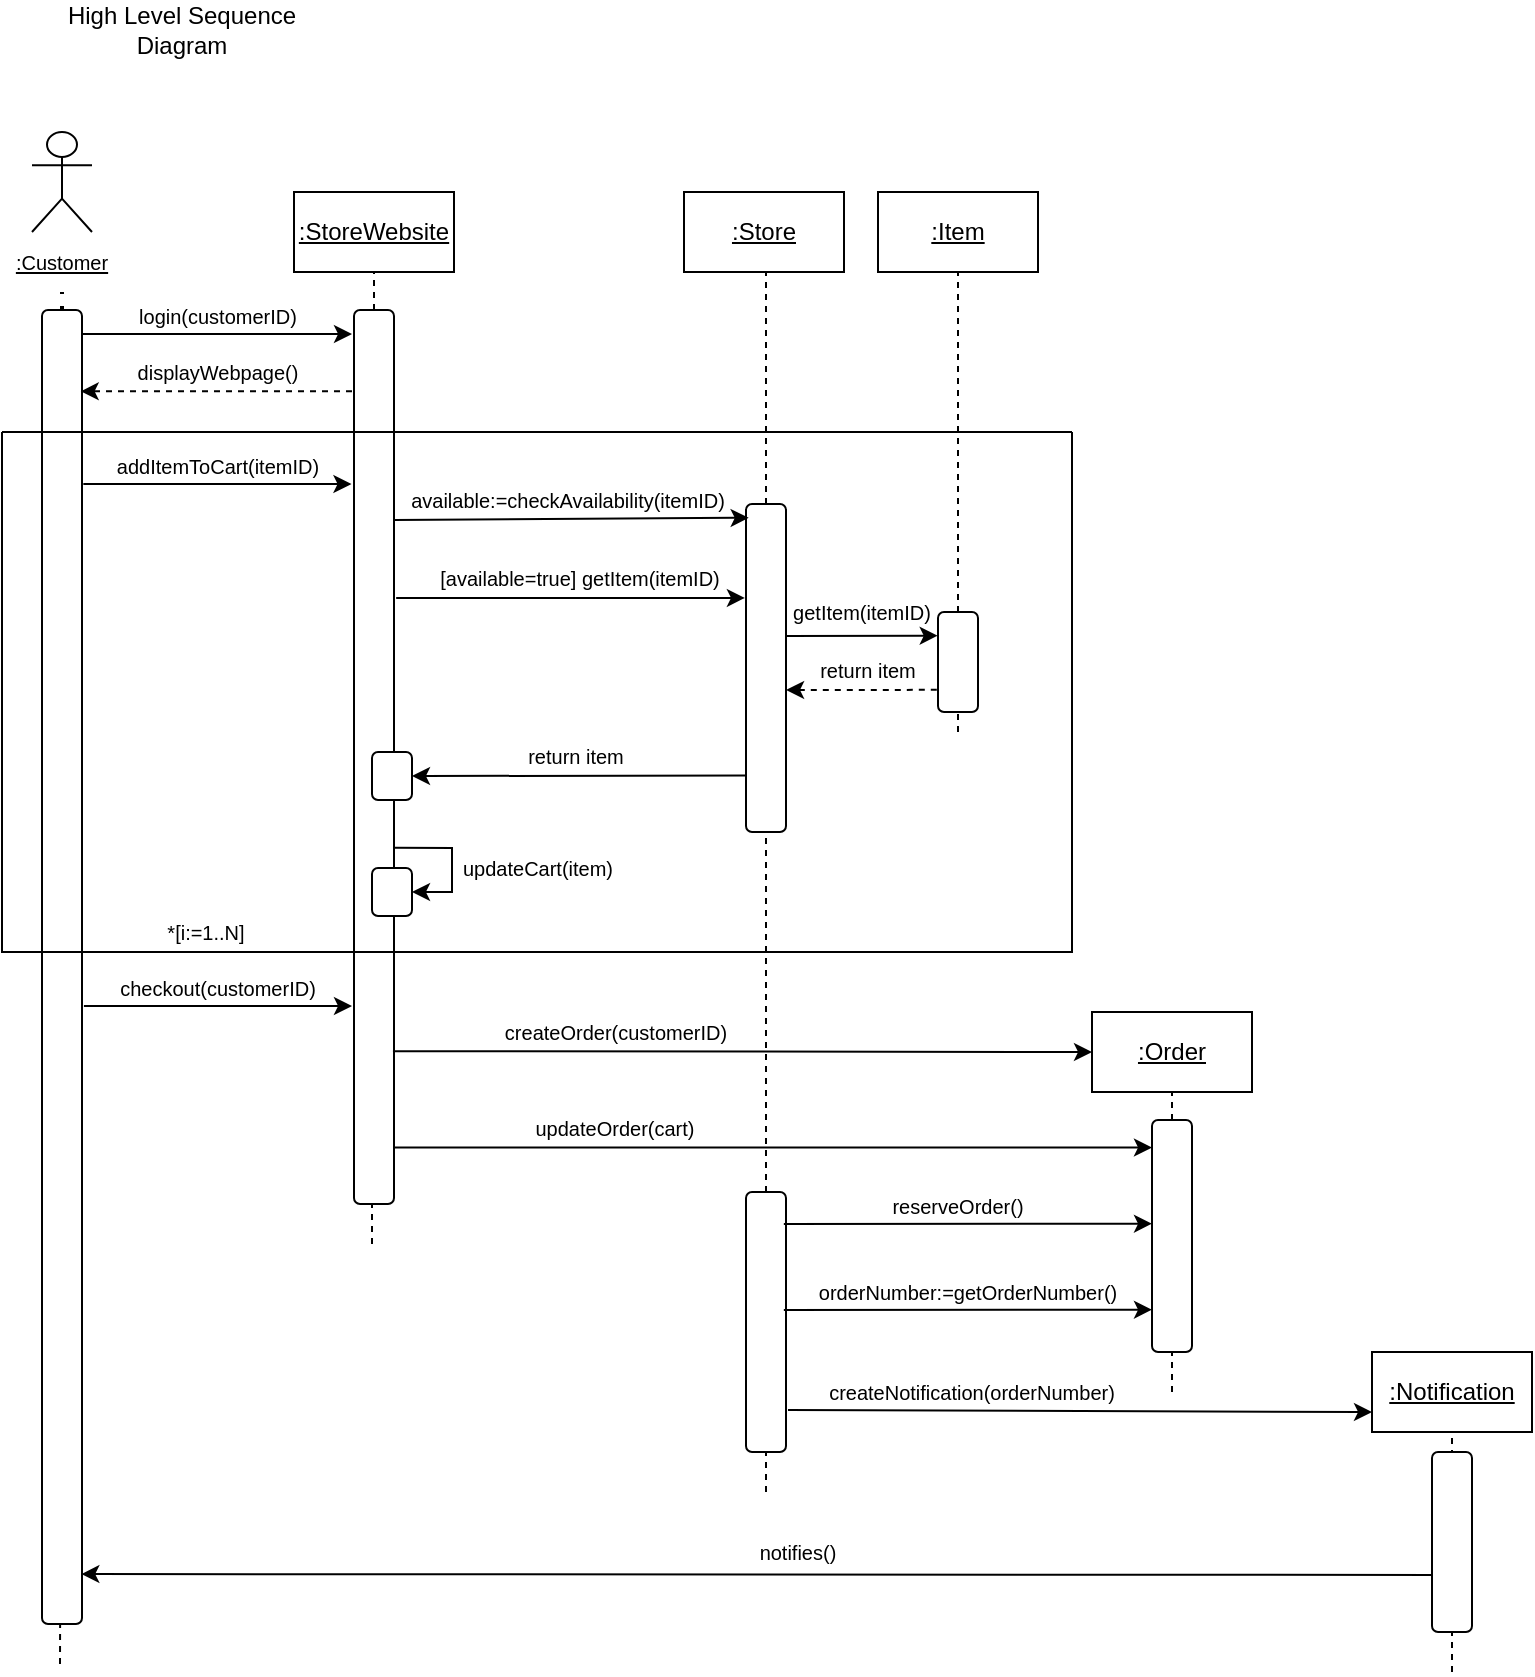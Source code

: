 <mxfile version="20.8.10" type="device"><diagram id="kgpKYQtTHZ0yAKxKKP6v" name="Page-1"><mxGraphModel dx="1219" dy="722" grid="1" gridSize="10" guides="1" tooltips="1" connect="1" arrows="1" fold="1" page="1" pageScale="1" pageWidth="850" pageHeight="1100" math="0" shadow="0"><root><mxCell id="0"/><mxCell id="1" parent="0"/><mxCell id="8T9agcDQi8NIhrJbf6zt-1" value="" style="shape=umlActor;verticalLabelPosition=bottom;verticalAlign=top;html=1;outlineConnect=0;" parent="1" vertex="1"><mxGeometry x="65" y="94" width="30" height="50" as="geometry"/></mxCell><mxCell id="8T9agcDQi8NIhrJbf6zt-4" value="&lt;u&gt;:StoreWebsite&lt;/u&gt;" style="rounded=0;whiteSpace=wrap;html=1;" parent="1" vertex="1"><mxGeometry x="196" y="124" width="80" height="40" as="geometry"/></mxCell><mxCell id="8T9agcDQi8NIhrJbf6zt-12" value="" style="endArrow=none;dashed=1;html=1;rounded=0;entryX=0.5;entryY=1;entryDx=0;entryDy=0;startArrow=none;" parent="1" source="8T9agcDQi8NIhrJbf6zt-25" target="8T9agcDQi8NIhrJbf6zt-4" edge="1"><mxGeometry width="50" height="50" relative="1" as="geometry"><mxPoint x="236" y="884" as="sourcePoint"/><mxPoint x="256" y="214" as="targetPoint"/></mxGeometry></mxCell><mxCell id="8T9agcDQi8NIhrJbf6zt-13" value="&lt;u&gt;:Order&lt;/u&gt;" style="rounded=0;whiteSpace=wrap;html=1;" parent="1" vertex="1"><mxGeometry x="595" y="534" width="80" height="40" as="geometry"/></mxCell><mxCell id="8T9agcDQi8NIhrJbf6zt-14" value="" style="endArrow=none;dashed=1;html=1;rounded=0;entryX=0.5;entryY=1;entryDx=0;entryDy=0;startArrow=none;" parent="1" source="8T9agcDQi8NIhrJbf6zt-27" target="8T9agcDQi8NIhrJbf6zt-13" edge="1"><mxGeometry width="50" height="50" relative="1" as="geometry"><mxPoint x="635" y="1294" as="sourcePoint"/><mxPoint x="665" y="664" as="targetPoint"/></mxGeometry></mxCell><mxCell id="8T9agcDQi8NIhrJbf6zt-15" value="&lt;u&gt;:Store&lt;/u&gt;" style="rounded=0;whiteSpace=wrap;html=1;" parent="1" vertex="1"><mxGeometry x="391" y="124" width="80" height="40" as="geometry"/></mxCell><mxCell id="8T9agcDQi8NIhrJbf6zt-16" value="" style="endArrow=none;dashed=1;html=1;rounded=0;entryX=0.5;entryY=1;entryDx=0;entryDy=0;startArrow=none;" parent="1" source="8T9agcDQi8NIhrJbf6zt-46" edge="1"><mxGeometry width="50" height="50" relative="1" as="geometry"><mxPoint x="432" y="884" as="sourcePoint"/><mxPoint x="432" y="164" as="targetPoint"/></mxGeometry></mxCell><mxCell id="8T9agcDQi8NIhrJbf6zt-17" value="&lt;u&gt;:Notification&lt;/u&gt;" style="rounded=0;whiteSpace=wrap;html=1;" parent="1" vertex="1"><mxGeometry x="735" y="704" width="80" height="40" as="geometry"/></mxCell><mxCell id="8T9agcDQi8NIhrJbf6zt-18" value="" style="endArrow=none;dashed=1;html=1;rounded=0;entryX=0.5;entryY=1;entryDx=0;entryDy=0;" parent="1" target="8T9agcDQi8NIhrJbf6zt-17" edge="1"><mxGeometry width="50" height="50" relative="1" as="geometry"><mxPoint x="775" y="864" as="sourcePoint"/><mxPoint x="815" y="254" as="targetPoint"/></mxGeometry></mxCell><mxCell id="8T9agcDQi8NIhrJbf6zt-22" value="" style="endArrow=none;dashed=1;html=1;rounded=0;" parent="1" target="8T9agcDQi8NIhrJbf6zt-21" edge="1"><mxGeometry width="50" height="50" relative="1" as="geometry"><mxPoint x="79" y="860" as="sourcePoint"/><mxPoint x="79.96" y="164" as="targetPoint"/></mxGeometry></mxCell><mxCell id="8T9agcDQi8NIhrJbf6zt-21" value="" style="rounded=1;whiteSpace=wrap;html=1;" parent="1" vertex="1"><mxGeometry x="70" y="183" width="20" height="657" as="geometry"/></mxCell><mxCell id="8T9agcDQi8NIhrJbf6zt-26" value="" style="endArrow=none;dashed=1;html=1;rounded=0;entryX=0.45;entryY=1;entryDx=0;entryDy=0;entryPerimeter=0;" parent="1" target="8T9agcDQi8NIhrJbf6zt-25" edge="1"><mxGeometry width="50" height="50" relative="1" as="geometry"><mxPoint x="235" y="650" as="sourcePoint"/><mxPoint x="236" y="164" as="targetPoint"/></mxGeometry></mxCell><mxCell id="8T9agcDQi8NIhrJbf6zt-25" value="" style="rounded=1;whiteSpace=wrap;html=1;" parent="1" vertex="1"><mxGeometry x="226" y="183" width="20" height="447" as="geometry"/></mxCell><mxCell id="8T9agcDQi8NIhrJbf6zt-28" value="" style="endArrow=none;dashed=1;html=1;rounded=0;entryX=0.5;entryY=1;entryDx=0;entryDy=0;" parent="1" target="8T9agcDQi8NIhrJbf6zt-27" edge="1"><mxGeometry width="50" height="50" relative="1" as="geometry"><mxPoint x="635" y="724" as="sourcePoint"/><mxPoint x="635" y="574" as="targetPoint"/></mxGeometry></mxCell><mxCell id="8T9agcDQi8NIhrJbf6zt-27" value="" style="rounded=1;whiteSpace=wrap;html=1;" parent="1" vertex="1"><mxGeometry x="625" y="588" width="20" height="116" as="geometry"/></mxCell><mxCell id="8T9agcDQi8NIhrJbf6zt-33" value="&lt;font style=&quot;font-size: 10px;&quot;&gt;login(customerID)&lt;/font&gt;" style="text;html=1;strokeColor=none;fillColor=none;align=center;verticalAlign=middle;whiteSpace=wrap;rounded=0;" parent="1" vertex="1"><mxGeometry x="103" y="176" width="110" height="20" as="geometry"/></mxCell><mxCell id="8T9agcDQi8NIhrJbf6zt-34" value="" style="endArrow=classic;html=1;rounded=0;exitX=1.024;exitY=0.057;exitDx=0;exitDy=0;exitPerimeter=0;" parent="1" edge="1"><mxGeometry width="50" height="50" relative="1" as="geometry"><mxPoint x="90.48" y="195.05" as="sourcePoint"/><mxPoint x="225" y="195" as="targetPoint"/></mxGeometry></mxCell><mxCell id="8T9agcDQi8NIhrJbf6zt-37" value="" style="endArrow=classic;html=1;rounded=0;fontSize=10;entryX=0.967;entryY=0.081;entryDx=0;entryDy=0;entryPerimeter=0;exitX=0;exitY=0.081;exitDx=0;exitDy=0;exitPerimeter=0;dashed=1;" parent="1" edge="1"><mxGeometry width="50" height="50" relative="1" as="geometry"><mxPoint x="225" y="223.65" as="sourcePoint"/><mxPoint x="89.34" y="223.65" as="targetPoint"/></mxGeometry></mxCell><mxCell id="8T9agcDQi8NIhrJbf6zt-38" value="&lt;font style=&quot;font-size: 10px;&quot;&gt;displayWebpage()&lt;/font&gt;" style="text;html=1;strokeColor=none;fillColor=none;align=center;verticalAlign=middle;whiteSpace=wrap;rounded=0;" parent="1" vertex="1"><mxGeometry x="103" y="204" width="110" height="20" as="geometry"/></mxCell><mxCell id="8T9agcDQi8NIhrJbf6zt-39" value="" style="endArrow=classic;html=1;rounded=0;exitX=1.033;exitY=0.04;exitDx=0;exitDy=0;exitPerimeter=0;entryX=-0.013;entryY=0.04;entryDx=0;entryDy=0;entryPerimeter=0;" parent="1" edge="1"><mxGeometry width="50" height="50" relative="1" as="geometry"><mxPoint x="90.66" y="270.0" as="sourcePoint"/><mxPoint x="224.74" y="270.0" as="targetPoint"/></mxGeometry></mxCell><mxCell id="8T9agcDQi8NIhrJbf6zt-40" value="&lt;font style=&quot;font-size: 10px;&quot;&gt;addItemToCart(itemID)&lt;/font&gt;" style="text;html=1;strokeColor=none;fillColor=none;align=center;verticalAlign=middle;whiteSpace=wrap;rounded=0;" parent="1" vertex="1"><mxGeometry x="103" y="251" width="110" height="20" as="geometry"/></mxCell><mxCell id="8T9agcDQi8NIhrJbf6zt-47" value="" style="endArrow=none;dashed=1;html=1;rounded=0;entryX=0.5;entryY=1;entryDx=0;entryDy=0;" parent="1" target="8T9agcDQi8NIhrJbf6zt-46" edge="1"><mxGeometry width="50" height="50" relative="1" as="geometry"><mxPoint x="432" y="774" as="sourcePoint"/><mxPoint x="432" y="164" as="targetPoint"/></mxGeometry></mxCell><mxCell id="8T9agcDQi8NIhrJbf6zt-46" value="" style="rounded=1;whiteSpace=wrap;html=1;" parent="1" vertex="1"><mxGeometry x="422" y="280" width="20" height="164" as="geometry"/></mxCell><mxCell id="8T9agcDQi8NIhrJbf6zt-53" value="&lt;font style=&quot;font-size: 10px;&quot;&gt;available:=checkAvailability(itemID)&lt;/font&gt;" style="text;html=1;strokeColor=none;fillColor=none;align=center;verticalAlign=middle;whiteSpace=wrap;rounded=0;" parent="1" vertex="1"><mxGeometry x="244.34" y="268" width="177.66" height="20" as="geometry"/></mxCell><mxCell id="8T9agcDQi8NIhrJbf6zt-54" value="" style="endArrow=classic;html=1;rounded=0;exitX=1.033;exitY=0.04;exitDx=0;exitDy=0;exitPerimeter=0;entryX=0.067;entryY=0.042;entryDx=0;entryDy=0;entryPerimeter=0;" parent="1" target="8T9agcDQi8NIhrJbf6zt-46" edge="1"><mxGeometry width="50" height="50" relative="1" as="geometry"><mxPoint x="246.0" y="288" as="sourcePoint"/><mxPoint x="425" y="289" as="targetPoint"/></mxGeometry></mxCell><mxCell id="8T9agcDQi8NIhrJbf6zt-55" value="&lt;u&gt;:Item&lt;/u&gt;" style="rounded=0;whiteSpace=wrap;html=1;" parent="1" vertex="1"><mxGeometry x="488" y="124" width="80" height="40" as="geometry"/></mxCell><mxCell id="8T9agcDQi8NIhrJbf6zt-56" value="" style="endArrow=none;dashed=1;html=1;rounded=0;entryX=0.5;entryY=1;entryDx=0;entryDy=0;startArrow=none;" parent="1" source="8T9agcDQi8NIhrJbf6zt-58" target="8T9agcDQi8NIhrJbf6zt-55" edge="1"><mxGeometry width="50" height="50" relative="1" as="geometry"><mxPoint x="528" y="1063" as="sourcePoint"/><mxPoint x="558" y="433" as="targetPoint"/></mxGeometry></mxCell><mxCell id="8T9agcDQi8NIhrJbf6zt-57" value="" style="endArrow=none;dashed=1;html=1;rounded=0;entryX=0.5;entryY=1;entryDx=0;entryDy=0;" parent="1" target="8T9agcDQi8NIhrJbf6zt-58" edge="1"><mxGeometry width="50" height="50" relative="1" as="geometry"><mxPoint x="528" y="394" as="sourcePoint"/><mxPoint x="528" y="343" as="targetPoint"/></mxGeometry></mxCell><mxCell id="8T9agcDQi8NIhrJbf6zt-58" value="" style="rounded=1;whiteSpace=wrap;html=1;" parent="1" vertex="1"><mxGeometry x="518" y="334" width="20" height="50" as="geometry"/></mxCell><mxCell id="8T9agcDQi8NIhrJbf6zt-63" value="&lt;font style=&quot;font-size: 10px;&quot;&gt;[available=true] getItem(itemID)&lt;/font&gt;" style="text;html=1;strokeColor=none;fillColor=none;align=center;verticalAlign=middle;whiteSpace=wrap;rounded=0;" parent="1" vertex="1"><mxGeometry x="254" y="307" width="170" height="20" as="geometry"/></mxCell><mxCell id="8T9agcDQi8NIhrJbf6zt-64" value="" style="endArrow=classic;html=1;rounded=0;exitX=1.054;exitY=0.22;exitDx=0;exitDy=0;exitPerimeter=0;entryX=0.985;entryY=0.997;entryDx=0;entryDy=0;entryPerimeter=0;" parent="1" target="8T9agcDQi8NIhrJbf6zt-63" edge="1"><mxGeometry width="50" height="50" relative="1" as="geometry"><mxPoint x="247.08" y="327" as="sourcePoint"/><mxPoint x="415" y="324" as="targetPoint"/></mxGeometry></mxCell><mxCell id="8T9agcDQi8NIhrJbf6zt-65" value="&lt;u&gt;:Customer&lt;/u&gt;" style="text;html=1;strokeColor=none;fillColor=none;align=center;verticalAlign=middle;whiteSpace=wrap;rounded=0;fontSize=10;" parent="1" vertex="1"><mxGeometry x="50" y="144" width="60" height="30" as="geometry"/></mxCell><mxCell id="8T9agcDQi8NIhrJbf6zt-66" value="" style="endArrow=none;dashed=1;html=1;dashPattern=1 3;strokeWidth=2;rounded=0;fontSize=10;exitX=0.5;exitY=0;exitDx=0;exitDy=0;" parent="1" source="8T9agcDQi8NIhrJbf6zt-21" target="8T9agcDQi8NIhrJbf6zt-65" edge="1"><mxGeometry width="50" height="50" relative="1" as="geometry"><mxPoint x="95" y="204" as="sourcePoint"/><mxPoint x="145" y="154" as="targetPoint"/></mxGeometry></mxCell><mxCell id="8T9agcDQi8NIhrJbf6zt-67" value="" style="endArrow=classic;html=1;rounded=0;fontSize=10;dashed=1;exitX=-0.03;exitY=0.288;exitDx=0;exitDy=0;exitPerimeter=0;entryX=1.002;entryY=0.438;entryDx=0;entryDy=0;entryPerimeter=0;" parent="1" edge="1"><mxGeometry width="50" height="50" relative="1" as="geometry"><mxPoint x="517.4" y="372.928" as="sourcePoint"/><mxPoint x="442.04" y="372.972" as="targetPoint"/></mxGeometry></mxCell><mxCell id="8T9agcDQi8NIhrJbf6zt-71" value="" style="rounded=1;whiteSpace=wrap;html=1;" parent="1" vertex="1"><mxGeometry x="235" y="462" width="20" height="24" as="geometry"/></mxCell><mxCell id="8T9agcDQi8NIhrJbf6zt-72" value="" style="endArrow=classic;html=1;rounded=0;fontSize=10;exitX=0.997;exitY=0.309;exitDx=0;exitDy=0;exitPerimeter=0;entryX=1;entryY=0.5;entryDx=0;entryDy=0;" parent="1" target="8T9agcDQi8NIhrJbf6zt-71" edge="1"><mxGeometry width="50" height="50" relative="1" as="geometry"><mxPoint x="245.94" y="451.85" as="sourcePoint"/><mxPoint x="285" y="482" as="targetPoint"/><Array as="points"><mxPoint x="275" y="452"/><mxPoint x="275" y="462"/><mxPoint x="275" y="474"/></Array></mxGeometry></mxCell><mxCell id="8T9agcDQi8NIhrJbf6zt-74" value="&lt;font style=&quot;font-size: 10px;&quot;&gt;updateCart(item)&lt;/font&gt;" style="text;html=1;strokeColor=none;fillColor=none;align=center;verticalAlign=middle;whiteSpace=wrap;rounded=0;" parent="1" vertex="1"><mxGeometry x="268" y="452" width="100" height="20" as="geometry"/></mxCell><mxCell id="8T9agcDQi8NIhrJbf6zt-75" value="" style="swimlane;startSize=0;fontSize=10;" parent="1" vertex="1"><mxGeometry x="50" y="244" width="535" height="260" as="geometry"><mxRectangle x="25" y="180" width="50" height="40" as="alternateBounds"/></mxGeometry></mxCell><mxCell id="8T9agcDQi8NIhrJbf6zt-76" value="*[i:=1..N]" style="text;html=1;strokeColor=none;fillColor=none;align=center;verticalAlign=middle;whiteSpace=wrap;rounded=0;fontSize=10;" parent="8T9agcDQi8NIhrJbf6zt-75" vertex="1"><mxGeometry x="72" y="235" width="60" height="30" as="geometry"/></mxCell><mxCell id="8T9agcDQi8NIhrJbf6zt-68" value="&lt;font style=&quot;font-size: 10px;&quot;&gt;return item&lt;/font&gt;" style="text;html=1;strokeColor=none;fillColor=none;align=center;verticalAlign=middle;whiteSpace=wrap;rounded=0;" parent="8T9agcDQi8NIhrJbf6zt-75" vertex="1"><mxGeometry x="397" y="109" width="71.67" height="20" as="geometry"/></mxCell><mxCell id="8T9agcDQi8NIhrJbf6zt-105" value="&lt;font style=&quot;font-size: 10px;&quot;&gt;getItem(itemID)&lt;/font&gt;" style="text;html=1;strokeColor=none;fillColor=none;align=center;verticalAlign=middle;whiteSpace=wrap;rounded=0;" parent="8T9agcDQi8NIhrJbf6zt-75" vertex="1"><mxGeometry x="394" y="80" width="71.67" height="20" as="geometry"/></mxCell><mxCell id="8T9agcDQi8NIhrJbf6zt-106" value="" style="rounded=1;whiteSpace=wrap;html=1;" parent="8T9agcDQi8NIhrJbf6zt-75" vertex="1"><mxGeometry x="185" y="160" width="20" height="24" as="geometry"/></mxCell><mxCell id="8T9agcDQi8NIhrJbf6zt-108" value="&lt;font style=&quot;font-size: 10px;&quot;&gt;return item&lt;/font&gt;" style="text;html=1;strokeColor=none;fillColor=none;align=center;verticalAlign=middle;whiteSpace=wrap;rounded=0;" parent="8T9agcDQi8NIhrJbf6zt-75" vertex="1"><mxGeometry x="251" y="152" width="71.67" height="20" as="geometry"/></mxCell><mxCell id="8T9agcDQi8NIhrJbf6zt-79" value="" style="rounded=1;whiteSpace=wrap;html=1;" parent="1" vertex="1"><mxGeometry x="422" y="624" width="20" height="130" as="geometry"/></mxCell><mxCell id="8T9agcDQi8NIhrJbf6zt-82" value="&lt;font style=&quot;font-size: 10px;&quot;&gt;updateOrder(cart)&lt;/font&gt;" style="text;html=1;strokeColor=none;fillColor=none;align=center;verticalAlign=middle;whiteSpace=wrap;rounded=0;" parent="1" vertex="1"><mxGeometry x="295.33" y="582" width="123" height="20" as="geometry"/></mxCell><mxCell id="8T9agcDQi8NIhrJbf6zt-83" value="" style="endArrow=classic;html=1;rounded=0;exitX=1.033;exitY=0.04;exitDx=0;exitDy=0;exitPerimeter=0;entryX=0;entryY=0.015;entryDx=0;entryDy=0;entryPerimeter=0;" parent="1" edge="1"><mxGeometry width="50" height="50" relative="1" as="geometry"><mxPoint x="246.0" y="601.71" as="sourcePoint"/><mxPoint x="625" y="601.75" as="targetPoint"/></mxGeometry></mxCell><mxCell id="8T9agcDQi8NIhrJbf6zt-84" value="" style="endArrow=classic;html=1;rounded=0;exitX=1.033;exitY=0.04;exitDx=0;exitDy=0;exitPerimeter=0;entryX=0;entryY=0.069;entryDx=0;entryDy=0;entryPerimeter=0;" parent="1" edge="1"><mxGeometry width="50" height="50" relative="1" as="geometry"><mxPoint x="440.92" y="640.0" as="sourcePoint"/><mxPoint x="625" y="639.85" as="targetPoint"/></mxGeometry></mxCell><mxCell id="8T9agcDQi8NIhrJbf6zt-85" value="&lt;font style=&quot;font-size: 10px;&quot;&gt;reserveOrder()&lt;/font&gt;" style="text;html=1;strokeColor=none;fillColor=none;align=center;verticalAlign=middle;whiteSpace=wrap;rounded=0;" parent="1" vertex="1"><mxGeometry x="472.26" y="621" width="111.74" height="20" as="geometry"/></mxCell><mxCell id="8T9agcDQi8NIhrJbf6zt-94" value="" style="endArrow=classic;html=1;rounded=0;" parent="1" edge="1"><mxGeometry width="50" height="50" relative="1" as="geometry"><mxPoint x="90.96" y="531" as="sourcePoint"/><mxPoint x="225" y="531" as="targetPoint"/></mxGeometry></mxCell><mxCell id="8T9agcDQi8NIhrJbf6zt-95" value="&lt;font style=&quot;font-size: 10px;&quot;&gt;checkout(customerID)&lt;/font&gt;" style="text;html=1;strokeColor=none;fillColor=none;align=center;verticalAlign=middle;whiteSpace=wrap;rounded=0;" parent="1" vertex="1"><mxGeometry x="103.3" y="512" width="110" height="20" as="geometry"/></mxCell><mxCell id="8T9agcDQi8NIhrJbf6zt-104" value="" style="endArrow=classic;html=1;rounded=0;fontSize=10;exitX=1.022;exitY=0.304;exitDx=0;exitDy=0;exitPerimeter=0;entryX=-0.007;entryY=0.355;entryDx=0;entryDy=0;entryPerimeter=0;" parent="1" edge="1"><mxGeometry width="50" height="50" relative="1" as="geometry"><mxPoint x="442.44" y="345.976" as="sourcePoint"/><mxPoint x="517.86" y="345.85" as="targetPoint"/></mxGeometry></mxCell><mxCell id="8T9agcDQi8NIhrJbf6zt-107" value="" style="endArrow=classic;html=1;rounded=0;fontSize=10;entryX=1;entryY=0.5;entryDx=0;entryDy=0;exitX=-0.01;exitY=0.828;exitDx=0;exitDy=0;exitPerimeter=0;" parent="1" source="8T9agcDQi8NIhrJbf6zt-46" target="8T9agcDQi8NIhrJbf6zt-106" edge="1"><mxGeometry width="50" height="50" relative="1" as="geometry"><mxPoint x="425" y="416" as="sourcePoint"/><mxPoint x="385" y="324" as="targetPoint"/></mxGeometry></mxCell><mxCell id="8T9agcDQi8NIhrJbf6zt-109" value="" style="endArrow=classic;html=1;rounded=0;fontSize=10;entryX=0;entryY=0.5;entryDx=0;entryDy=0;exitX=0.974;exitY=0.829;exitDx=0;exitDy=0;exitPerimeter=0;" parent="1" source="8T9agcDQi8NIhrJbf6zt-25" target="8T9agcDQi8NIhrJbf6zt-13" edge="1"><mxGeometry width="50" height="50" relative="1" as="geometry"><mxPoint x="250" y="554" as="sourcePoint"/><mxPoint x="415" y="564" as="targetPoint"/></mxGeometry></mxCell><mxCell id="8T9agcDQi8NIhrJbf6zt-110" value="&lt;font style=&quot;font-size: 10px;&quot;&gt;createOrder(customerID)&lt;/font&gt;" style="text;html=1;strokeColor=none;fillColor=none;align=center;verticalAlign=middle;whiteSpace=wrap;rounded=0;" parent="1" vertex="1"><mxGeometry x="293.34" y="534" width="127.66" height="20" as="geometry"/></mxCell><mxCell id="8T9agcDQi8NIhrJbf6zt-114" value="" style="endArrow=classic;html=1;rounded=0;exitX=1.033;exitY=0.04;exitDx=0;exitDy=0;exitPerimeter=0;entryX=0;entryY=0.069;entryDx=0;entryDy=0;entryPerimeter=0;" parent="1" edge="1"><mxGeometry width="50" height="50" relative="1" as="geometry"><mxPoint x="440.92" y="683.0" as="sourcePoint"/><mxPoint x="625" y="682.85" as="targetPoint"/></mxGeometry></mxCell><mxCell id="8T9agcDQi8NIhrJbf6zt-115" value="&lt;span style=&quot;font-size: 10px;&quot;&gt;orderNumber:=getOrderNumber()&lt;/span&gt;" style="text;html=1;strokeColor=none;fillColor=none;align=center;verticalAlign=middle;whiteSpace=wrap;rounded=0;" parent="1" vertex="1"><mxGeometry x="443" y="664" width="180" height="20" as="geometry"/></mxCell><mxCell id="8T9agcDQi8NIhrJbf6zt-116" value="" style="endArrow=classic;html=1;rounded=0;exitX=1.033;exitY=0.04;exitDx=0;exitDy=0;exitPerimeter=0;entryX=0;entryY=0.75;entryDx=0;entryDy=0;" parent="1" target="8T9agcDQi8NIhrJbf6zt-17" edge="1"><mxGeometry width="50" height="50" relative="1" as="geometry"><mxPoint x="443.0" y="733" as="sourcePoint"/><mxPoint x="627.08" y="732.85" as="targetPoint"/></mxGeometry></mxCell><mxCell id="8T9agcDQi8NIhrJbf6zt-117" value="&lt;span style=&quot;font-size: 10px;&quot;&gt;createNotification(orderNumber)&lt;/span&gt;" style="text;html=1;strokeColor=none;fillColor=none;align=center;verticalAlign=middle;whiteSpace=wrap;rounded=0;" parent="1" vertex="1"><mxGeometry x="445.08" y="714" width="180" height="20" as="geometry"/></mxCell><mxCell id="8T9agcDQi8NIhrJbf6zt-118" value="" style="rounded=1;whiteSpace=wrap;html=1;" parent="1" vertex="1"><mxGeometry x="765" y="754" width="20" height="90" as="geometry"/></mxCell><mxCell id="8T9agcDQi8NIhrJbf6zt-119" value="" style="endArrow=classic;html=1;rounded=0;exitX=0.017;exitY=0.683;exitDx=0;exitDy=0;exitPerimeter=0;entryX=0.983;entryY=0.962;entryDx=0;entryDy=0;entryPerimeter=0;" parent="1" source="8T9agcDQi8NIhrJbf6zt-118" target="8T9agcDQi8NIhrJbf6zt-21" edge="1"><mxGeometry width="50" height="50" relative="1" as="geometry"><mxPoint x="735" y="814" as="sourcePoint"/><mxPoint x="95" y="815" as="targetPoint"/></mxGeometry></mxCell><mxCell id="8T9agcDQi8NIhrJbf6zt-120" value="&lt;span style=&quot;font-size: 10px;&quot;&gt;notifies()&lt;/span&gt;" style="text;html=1;strokeColor=none;fillColor=none;align=center;verticalAlign=middle;whiteSpace=wrap;rounded=0;" parent="1" vertex="1"><mxGeometry x="358" y="794" width="180" height="20" as="geometry"/></mxCell><mxCell id="Gt1fcqWWk6eGosp6MaRp-2" value="High Level Sequence Diagram" style="text;html=1;strokeColor=none;fillColor=none;align=center;verticalAlign=middle;whiteSpace=wrap;rounded=0;" parent="1" vertex="1"><mxGeometry x="70" y="28" width="140" height="30" as="geometry"/></mxCell></root></mxGraphModel></diagram></mxfile>
